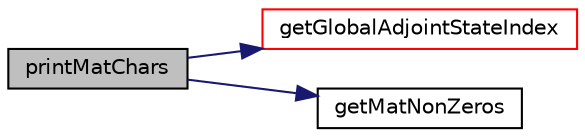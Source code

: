 digraph "printMatChars"
{
  bgcolor="transparent";
  edge [fontname="Helvetica",fontsize="10",labelfontname="Helvetica",labelfontsize="10"];
  node [fontname="Helvetica",fontsize="10",shape=record];
  rankdir="LR";
  Node161 [label="printMatChars",height=0.2,width=0.4,color="black", fillcolor="grey75", style="filled", fontcolor="black"];
  Node161 -> Node162 [color="midnightblue",fontsize="10",style="solid",fontname="Helvetica"];
  Node162 [label="getGlobalAdjointStateIndex",height=0.2,width=0.4,color="red",URL="$classFoam_1_1DAIndex.html#a06a1fcb98ee5f377d70e1d04b0e5dd61",tooltip="get global adjoint index for a given state name, cell/face indxI and its component (optional..."];
  Node161 -> Node165 [color="midnightblue",fontsize="10",style="solid",fontname="Helvetica"];
  Node165 [label="getMatNonZeros",height=0.2,width=0.4,color="black",URL="$classFoam_1_1DAIndex.html#a73796d613e64f33a37f72ef83ec95dfa",tooltip="get number of non zeros for a matrix "];
}
